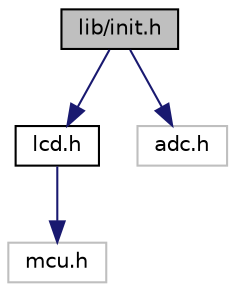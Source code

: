 digraph "lib/init.h"
{
 // LATEX_PDF_SIZE
  edge [fontname="Helvetica",fontsize="10",labelfontname="Helvetica",labelfontsize="10"];
  node [fontname="Helvetica",fontsize="10",shape=record];
  Node1 [label="lib/init.h",height=0.2,width=0.4,color="black", fillcolor="grey75", style="filled", fontcolor="black",tooltip="This file contains the init function, which should be used in the main.c file to initialize all perip..."];
  Node1 -> Node2 [color="midnightblue",fontsize="10",style="solid",fontname="Helvetica"];
  Node2 [label="lcd.h",height=0.2,width=0.4,color="black", fillcolor="white", style="filled",URL="$lcd_8h.html",tooltip="This code is based on: https://github.com/adafruit/Adafruit-GFX-Library & https://github...."];
  Node2 -> Node3 [color="midnightblue",fontsize="10",style="solid",fontname="Helvetica"];
  Node3 [label="mcu.h",height=0.2,width=0.4,color="grey75", fillcolor="white", style="filled",tooltip=" "];
  Node1 -> Node4 [color="midnightblue",fontsize="10",style="solid",fontname="Helvetica"];
  Node4 [label="adc.h",height=0.2,width=0.4,color="grey75", fillcolor="white", style="filled",tooltip=" "];
}
